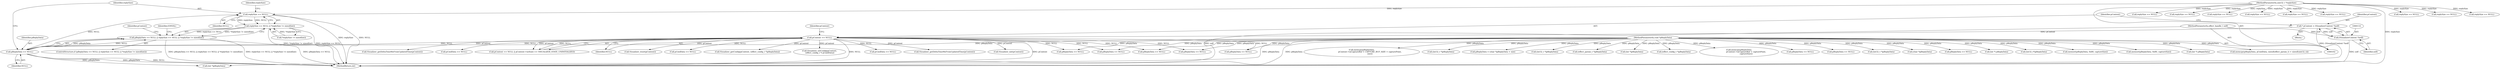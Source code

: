 digraph "0_Android_557bd7bfe6c4895faee09e46fc9b5304a956c8b7@pointer" {
"1000279" [label="(Call,replySize == NULL)"];
"1000107" [label="(MethodParameterIn,uint32_t *replySize)"];
"1000275" [label="(Call,pReplyData == NULL)"];
"1000108" [label="(MethodParameterIn,void *pReplyData)"];
"1000119" [label="(Call,pContext == NULL)"];
"1000111" [label="(Call,* pContext = (VisualizerContext *)self)"];
"1000113" [label="(Call,(VisualizerContext *)self)"];
"1000103" [label="(MethodParameterIn,effect_handle_t self)"];
"1000278" [label="(Call,replySize == NULL || *replySize != sizeof(int))"];
"1000274" [label="(Call,pReplyData == NULL || replySize == NULL || *replySize != sizeof(int))"];
"1000556" [label="(Call,(int32_t *)pReplyData)"];
"1000108" [label="(MethodParameterIn,void *pReplyData)"];
"1000226" [label="(Call,Visualizer_reset(pContext))"];
"1000781" [label="(Call,pReplyData = (char *)pReplyData + size)"];
"1000494" [label="(Call,pCmdData == NULL)"];
"1000529" [label="(Call,(int32_t *)pReplyData)"];
"1000109" [label="(Block,)"];
"1000274" [label="(Call,pReplyData == NULL || replySize == NULL || *replySize != sizeof(int))"];
"1000111" [label="(Call,* pContext = (VisualizerContext *)self)"];
"1000277" [label="(Identifier,NULL)"];
"1000279" [label="(Call,replySize == NULL)"];
"1000515" [label="(Call,replySize == NULL)"];
"1000368" [label="(Call,(effect_param_t *)pReplyData)"];
"1000219" [label="(Call,Visualizer_getConfig(pContext, (effect_config_t *)pReplyData))"];
"1000267" [label="(Call,(int *)pReplyData)"];
"1000124" [label="(Identifier,pContext)"];
"1000221" [label="(Call,(effect_config_t *)pReplyData)"];
"1000278" [label="(Call,replySize == NULL || *replySize != sizeof(int))"];
"1000232" [label="(Call,pReplyData == NULL)"];
"1000794" [label="(Call,memcpy(pReplyData,\n                       pContext->mCaptureBuf + capturePoint,\n                       captureSize))"];
"1000333" [label="(Call,pReplyData == NULL)"];
"1000120" [label="(Identifier,pContext)"];
"1000115" [label="(Identifier,self)"];
"1000194" [label="(Call,Visualizer_setConfig(pContext,\n (effect_config_t *) pCmdData))"];
"1000275" [label="(Call,pReplyData == NULL)"];
"1000649" [label="(Call,pReplyData == NULL)"];
"1000119" [label="(Call,pContext == NULL)"];
"1000236" [label="(Call,replySize == NULL)"];
"1000284" [label="(Identifier,replySize)"];
"1000207" [label="(Call,replySize == NULL)"];
"1000141" [label="(Call,replySize == NULL)"];
"1000836" [label="(Call,replySize == NULL)"];
"1000511" [label="(Call,pReplyData == NULL)"];
"1000276" [label="(Identifier,pReplyData)"];
"1000629" [label="(Call,(int32_t *)pReplyData)"];
"1000784" [label="(Call,(char *)pReplyData)"];
"1000173" [label="(Call,pReplyData == NULL)"];
"1000191" [label="(Call,(int *) pReplyData)"];
"1000118" [label="(Call,pContext == NULL || pContext->mState == VISUALIZER_STATE_UNINITIALIZED)"];
"1000319" [label="(Call,pCmdData == NULL)"];
"1000865" [label="(Call,Visualizer_getDeltaTimeMsFromUpdatedTime(pContext))"];
"1000137" [label="(Call,pReplyData == NULL)"];
"1000281" [label="(Identifier,NULL)"];
"1000112" [label="(Identifier,pContext)"];
"1000113" [label="(Call,(VisualizerContext *)self)"];
"1000824" [label="(Call,replySize == NULL)"];
"1000282" [label="(Call,*replySize != sizeof(int))"];
"1000294" [label="(Identifier,pContext)"];
"1001060" [label="(MethodReturn,int)"];
"1000310" [label="(Call,(int *)pReplyData)"];
"1000990" [label="(Call,(int32_t*)pReplyData)"];
"1000158" [label="(Call,Visualizer_init(pContext))"];
"1000273" [label="(ControlStructure,if (pReplyData == NULL || replySize == NULL || *replySize != sizeof(int)))"];
"1000280" [label="(Identifier,replySize)"];
"1000107" [label="(MethodParameterIn,uint32_t *replySize)"];
"1000337" [label="(Call,replySize == NULL)"];
"1000203" [label="(Call,pReplyData == NULL)"];
"1000177" [label="(Call,replySize == NULL)"];
"1000674" [label="(Call,Visualizer_getDeltaTimeMsFromUpdatedTime(pContext))"];
"1000811" [label="(Call,memset(pReplyData, 0x80, captureSize))"];
"1000706" [label="(Call,memset(pReplyData, 0x80, captureSize))"];
"1000155" [label="(Call,(int *) pReplyData)"];
"1000357" [label="(Call,memcpy(pReplyData, pCmdData, sizeof(effect_param_t) + sizeof(uint32_t)))"];
"1000771" [label="(Call,memcpy(pReplyData,\n                           pContext->mCaptureBuf + CAPTURE_BUF_SIZE + capturePoint,\n                           size))"];
"1000164" [label="(Call,pCmdData == NULL)"];
"1000103" [label="(MethodParameterIn,effect_handle_t self)"];
"1000653" [label="(Call,replySize == NULL)"];
"1000820" [label="(Call,pReplyData == NULL)"];
"1000121" [label="(Identifier,NULL)"];
"1000290" [label="(Identifier,EINVAL)"];
"1000279" -> "1000278"  [label="AST: "];
"1000279" -> "1000281"  [label="CFG: "];
"1000280" -> "1000279"  [label="AST: "];
"1000281" -> "1000279"  [label="AST: "];
"1000284" -> "1000279"  [label="CFG: "];
"1000278" -> "1000279"  [label="CFG: "];
"1000279" -> "1001060"  [label="DDG: replySize"];
"1000279" -> "1001060"  [label="DDG: NULL"];
"1000279" -> "1000278"  [label="DDG: replySize"];
"1000279" -> "1000278"  [label="DDG: NULL"];
"1000107" -> "1000279"  [label="DDG: replySize"];
"1000275" -> "1000279"  [label="DDG: NULL"];
"1000107" -> "1000102"  [label="AST: "];
"1000107" -> "1001060"  [label="DDG: replySize"];
"1000107" -> "1000141"  [label="DDG: replySize"];
"1000107" -> "1000177"  [label="DDG: replySize"];
"1000107" -> "1000207"  [label="DDG: replySize"];
"1000107" -> "1000236"  [label="DDG: replySize"];
"1000107" -> "1000337"  [label="DDG: replySize"];
"1000107" -> "1000515"  [label="DDG: replySize"];
"1000107" -> "1000653"  [label="DDG: replySize"];
"1000107" -> "1000824"  [label="DDG: replySize"];
"1000107" -> "1000836"  [label="DDG: replySize"];
"1000275" -> "1000274"  [label="AST: "];
"1000275" -> "1000277"  [label="CFG: "];
"1000276" -> "1000275"  [label="AST: "];
"1000277" -> "1000275"  [label="AST: "];
"1000280" -> "1000275"  [label="CFG: "];
"1000274" -> "1000275"  [label="CFG: "];
"1000275" -> "1001060"  [label="DDG: pReplyData"];
"1000275" -> "1001060"  [label="DDG: NULL"];
"1000275" -> "1000274"  [label="DDG: pReplyData"];
"1000275" -> "1000274"  [label="DDG: NULL"];
"1000108" -> "1000275"  [label="DDG: pReplyData"];
"1000119" -> "1000275"  [label="DDG: NULL"];
"1000275" -> "1000310"  [label="DDG: pReplyData"];
"1000108" -> "1000102"  [label="AST: "];
"1000108" -> "1001060"  [label="DDG: pReplyData"];
"1000108" -> "1000137"  [label="DDG: pReplyData"];
"1000108" -> "1000155"  [label="DDG: pReplyData"];
"1000108" -> "1000173"  [label="DDG: pReplyData"];
"1000108" -> "1000191"  [label="DDG: pReplyData"];
"1000108" -> "1000203"  [label="DDG: pReplyData"];
"1000108" -> "1000221"  [label="DDG: pReplyData"];
"1000108" -> "1000232"  [label="DDG: pReplyData"];
"1000108" -> "1000267"  [label="DDG: pReplyData"];
"1000108" -> "1000310"  [label="DDG: pReplyData"];
"1000108" -> "1000333"  [label="DDG: pReplyData"];
"1000108" -> "1000357"  [label="DDG: pReplyData"];
"1000108" -> "1000368"  [label="DDG: pReplyData"];
"1000108" -> "1000511"  [label="DDG: pReplyData"];
"1000108" -> "1000529"  [label="DDG: pReplyData"];
"1000108" -> "1000556"  [label="DDG: pReplyData"];
"1000108" -> "1000629"  [label="DDG: pReplyData"];
"1000108" -> "1000649"  [label="DDG: pReplyData"];
"1000108" -> "1000706"  [label="DDG: pReplyData"];
"1000108" -> "1000771"  [label="DDG: pReplyData"];
"1000108" -> "1000781"  [label="DDG: pReplyData"];
"1000108" -> "1000784"  [label="DDG: pReplyData"];
"1000108" -> "1000794"  [label="DDG: pReplyData"];
"1000108" -> "1000811"  [label="DDG: pReplyData"];
"1000108" -> "1000820"  [label="DDG: pReplyData"];
"1000108" -> "1000990"  [label="DDG: pReplyData"];
"1000119" -> "1000118"  [label="AST: "];
"1000119" -> "1000121"  [label="CFG: "];
"1000120" -> "1000119"  [label="AST: "];
"1000121" -> "1000119"  [label="AST: "];
"1000124" -> "1000119"  [label="CFG: "];
"1000118" -> "1000119"  [label="CFG: "];
"1000119" -> "1001060"  [label="DDG: NULL"];
"1000119" -> "1001060"  [label="DDG: pContext"];
"1000119" -> "1000118"  [label="DDG: pContext"];
"1000119" -> "1000118"  [label="DDG: NULL"];
"1000111" -> "1000119"  [label="DDG: pContext"];
"1000119" -> "1000137"  [label="DDG: NULL"];
"1000119" -> "1000158"  [label="DDG: pContext"];
"1000119" -> "1000164"  [label="DDG: NULL"];
"1000119" -> "1000194"  [label="DDG: pContext"];
"1000119" -> "1000203"  [label="DDG: NULL"];
"1000119" -> "1000219"  [label="DDG: pContext"];
"1000119" -> "1000226"  [label="DDG: pContext"];
"1000119" -> "1000232"  [label="DDG: NULL"];
"1000119" -> "1000319"  [label="DDG: NULL"];
"1000119" -> "1000494"  [label="DDG: NULL"];
"1000119" -> "1000649"  [label="DDG: NULL"];
"1000119" -> "1000674"  [label="DDG: pContext"];
"1000119" -> "1000820"  [label="DDG: NULL"];
"1000119" -> "1000865"  [label="DDG: pContext"];
"1000111" -> "1000109"  [label="AST: "];
"1000111" -> "1000113"  [label="CFG: "];
"1000112" -> "1000111"  [label="AST: "];
"1000113" -> "1000111"  [label="AST: "];
"1000120" -> "1000111"  [label="CFG: "];
"1000111" -> "1001060"  [label="DDG: (VisualizerContext *)self"];
"1000113" -> "1000111"  [label="DDG: self"];
"1000113" -> "1000115"  [label="CFG: "];
"1000114" -> "1000113"  [label="AST: "];
"1000115" -> "1000113"  [label="AST: "];
"1000113" -> "1001060"  [label="DDG: self"];
"1000103" -> "1000113"  [label="DDG: self"];
"1000103" -> "1000102"  [label="AST: "];
"1000103" -> "1001060"  [label="DDG: self"];
"1000278" -> "1000274"  [label="AST: "];
"1000278" -> "1000282"  [label="CFG: "];
"1000282" -> "1000278"  [label="AST: "];
"1000274" -> "1000278"  [label="CFG: "];
"1000278" -> "1001060"  [label="DDG: *replySize != sizeof(int)"];
"1000278" -> "1001060"  [label="DDG: replySize == NULL"];
"1000278" -> "1000274"  [label="DDG: replySize == NULL"];
"1000278" -> "1000274"  [label="DDG: *replySize != sizeof(int)"];
"1000282" -> "1000278"  [label="DDG: *replySize"];
"1000274" -> "1000273"  [label="AST: "];
"1000290" -> "1000274"  [label="CFG: "];
"1000294" -> "1000274"  [label="CFG: "];
"1000274" -> "1001060"  [label="DDG: pReplyData == NULL"];
"1000274" -> "1001060"  [label="DDG: pReplyData == NULL || replySize == NULL || *replySize != sizeof(int)"];
"1000274" -> "1001060"  [label="DDG: replySize == NULL || *replySize != sizeof(int)"];
}

